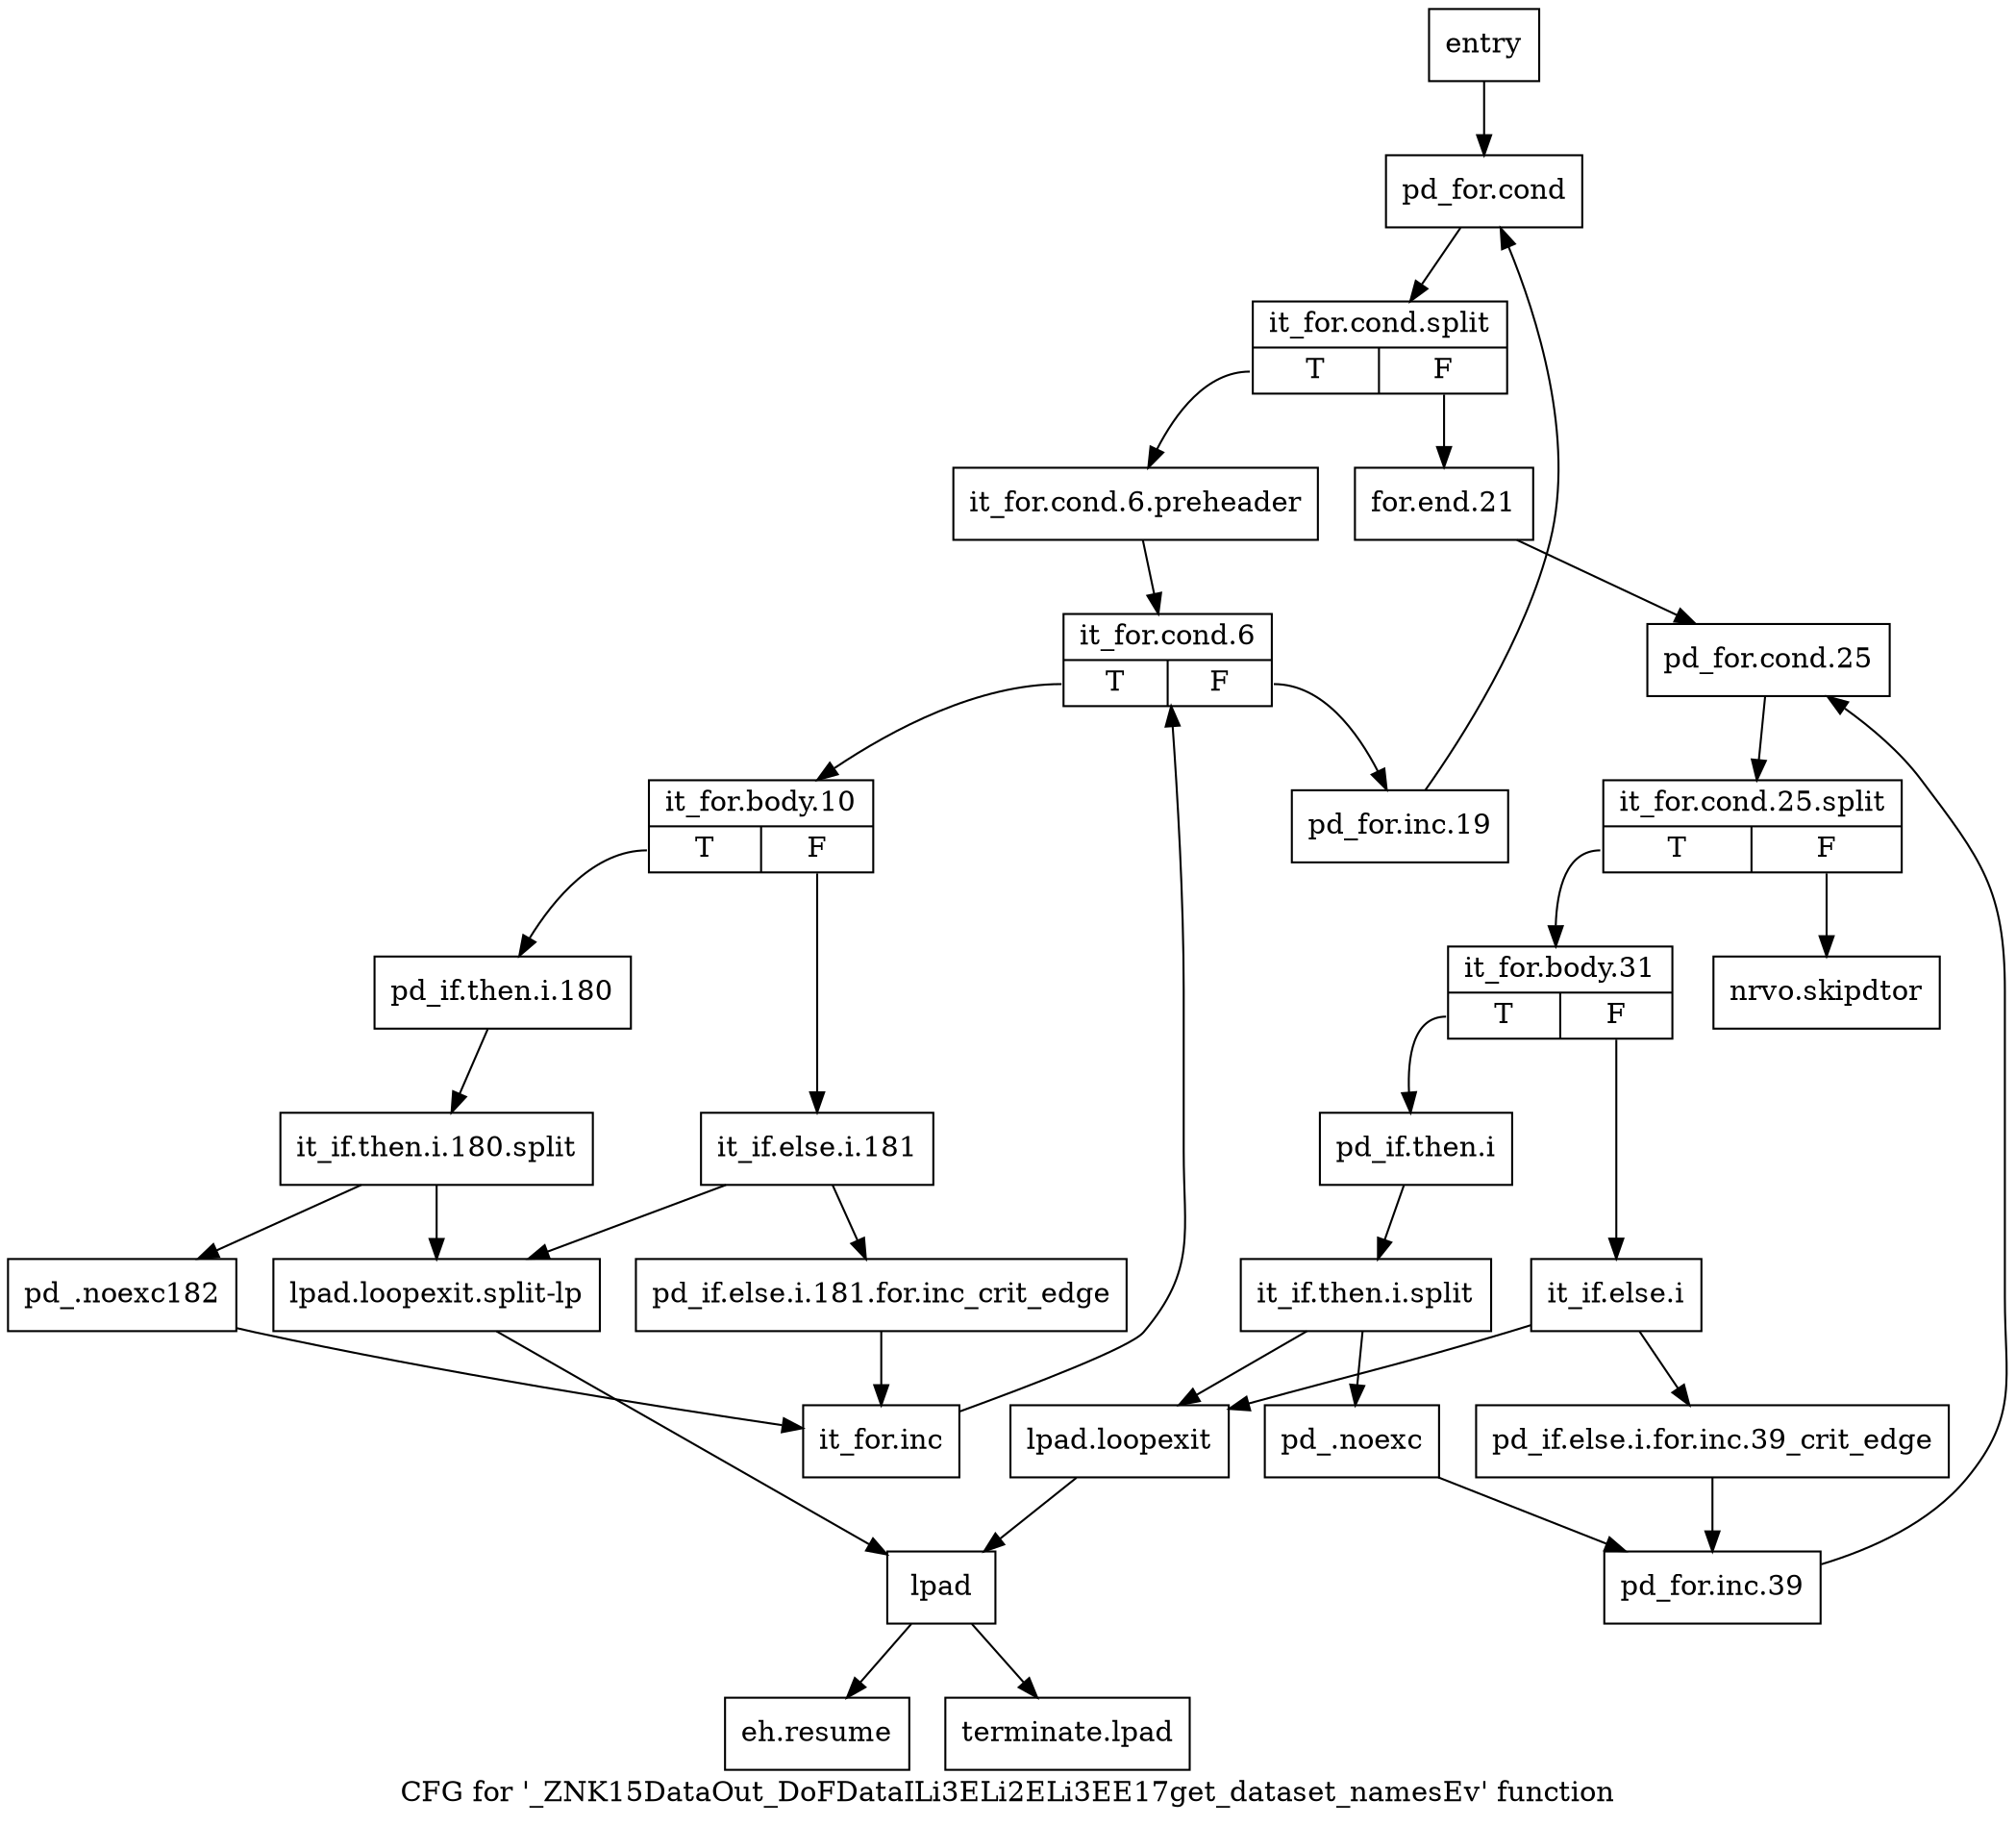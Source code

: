 digraph "CFG for '_ZNK15DataOut_DoFDataILi3ELi2ELi3EE17get_dataset_namesEv' function" {
	label="CFG for '_ZNK15DataOut_DoFDataILi3ELi2ELi3EE17get_dataset_namesEv' function";

	Node0x31319a0 [shape=record,label="{entry}"];
	Node0x31319a0 -> Node0x31319f0;
	Node0x31319f0 [shape=record,label="{pd_for.cond}"];
	Node0x31319f0 -> Node0x7f6c410;
	Node0x7f6c410 [shape=record,label="{it_for.cond.split|{<s0>T|<s1>F}}"];
	Node0x7f6c410:s0 -> Node0x3131a40;
	Node0x7f6c410:s1 -> Node0x3131e00;
	Node0x3131a40 [shape=record,label="{it_for.cond.6.preheader}"];
	Node0x3131a40 -> Node0x3131a90;
	Node0x3131a90 [shape=record,label="{it_for.cond.6|{<s0>T|<s1>F}}"];
	Node0x3131a90:s0 -> Node0x3131ae0;
	Node0x3131a90:s1 -> Node0x3131db0;
	Node0x3131ae0 [shape=record,label="{it_for.body.10|{<s0>T|<s1>F}}"];
	Node0x3131ae0:s0 -> Node0x3131b30;
	Node0x3131ae0:s1 -> Node0x3131bd0;
	Node0x3131b30 [shape=record,label="{pd_if.then.i.180}"];
	Node0x3131b30 -> Node0x7f64920;
	Node0x7f64920 [shape=record,label="{it_if.then.i.180.split}"];
	Node0x7f64920 -> Node0x3131b80;
	Node0x7f64920 -> Node0x3131d10;
	Node0x3131b80 [shape=record,label="{pd_.noexc182}"];
	Node0x3131b80 -> Node0x3131c70;
	Node0x3131bd0 [shape=record,label="{it_if.else.i.181}"];
	Node0x3131bd0 -> Node0x3131c20;
	Node0x3131bd0 -> Node0x3131d10;
	Node0x3131c20 [shape=record,label="{pd_if.else.i.181.for.inc_crit_edge}"];
	Node0x3131c20 -> Node0x3131c70;
	Node0x3131c70 [shape=record,label="{it_for.inc}"];
	Node0x3131c70 -> Node0x3131a90;
	Node0x3131cc0 [shape=record,label="{lpad.loopexit}"];
	Node0x3131cc0 -> Node0x3131d60;
	Node0x3131d10 [shape=record,label="{lpad.loopexit.split-lp}"];
	Node0x3131d10 -> Node0x3131d60;
	Node0x3131d60 [shape=record,label="{lpad}"];
	Node0x3131d60 -> Node0x31320d0;
	Node0x3131d60 -> Node0x3132120;
	Node0x3131db0 [shape=record,label="{pd_for.inc.19}"];
	Node0x3131db0 -> Node0x31319f0;
	Node0x3131e00 [shape=record,label="{for.end.21}"];
	Node0x3131e00 -> Node0x3131e50;
	Node0x3131e50 [shape=record,label="{pd_for.cond.25}"];
	Node0x3131e50 -> Node0x7f647a0;
	Node0x7f647a0 [shape=record,label="{it_for.cond.25.split|{<s0>T|<s1>F}}"];
	Node0x7f647a0:s0 -> Node0x3131ea0;
	Node0x7f647a0:s1 -> Node0x3132080;
	Node0x3131ea0 [shape=record,label="{it_for.body.31|{<s0>T|<s1>F}}"];
	Node0x3131ea0:s0 -> Node0x3131ef0;
	Node0x3131ea0:s1 -> Node0x3131f90;
	Node0x3131ef0 [shape=record,label="{pd_if.then.i}"];
	Node0x3131ef0 -> Node0x7e12ae0;
	Node0x7e12ae0 [shape=record,label="{it_if.then.i.split}"];
	Node0x7e12ae0 -> Node0x3131f40;
	Node0x7e12ae0 -> Node0x3131cc0;
	Node0x3131f40 [shape=record,label="{pd_.noexc}"];
	Node0x3131f40 -> Node0x3132030;
	Node0x3131f90 [shape=record,label="{it_if.else.i}"];
	Node0x3131f90 -> Node0x3131fe0;
	Node0x3131f90 -> Node0x3131cc0;
	Node0x3131fe0 [shape=record,label="{pd_if.else.i.for.inc.39_crit_edge}"];
	Node0x3131fe0 -> Node0x3132030;
	Node0x3132030 [shape=record,label="{pd_for.inc.39}"];
	Node0x3132030 -> Node0x3131e50;
	Node0x3132080 [shape=record,label="{nrvo.skipdtor}"];
	Node0x31320d0 [shape=record,label="{eh.resume}"];
	Node0x3132120 [shape=record,label="{terminate.lpad}"];
}
